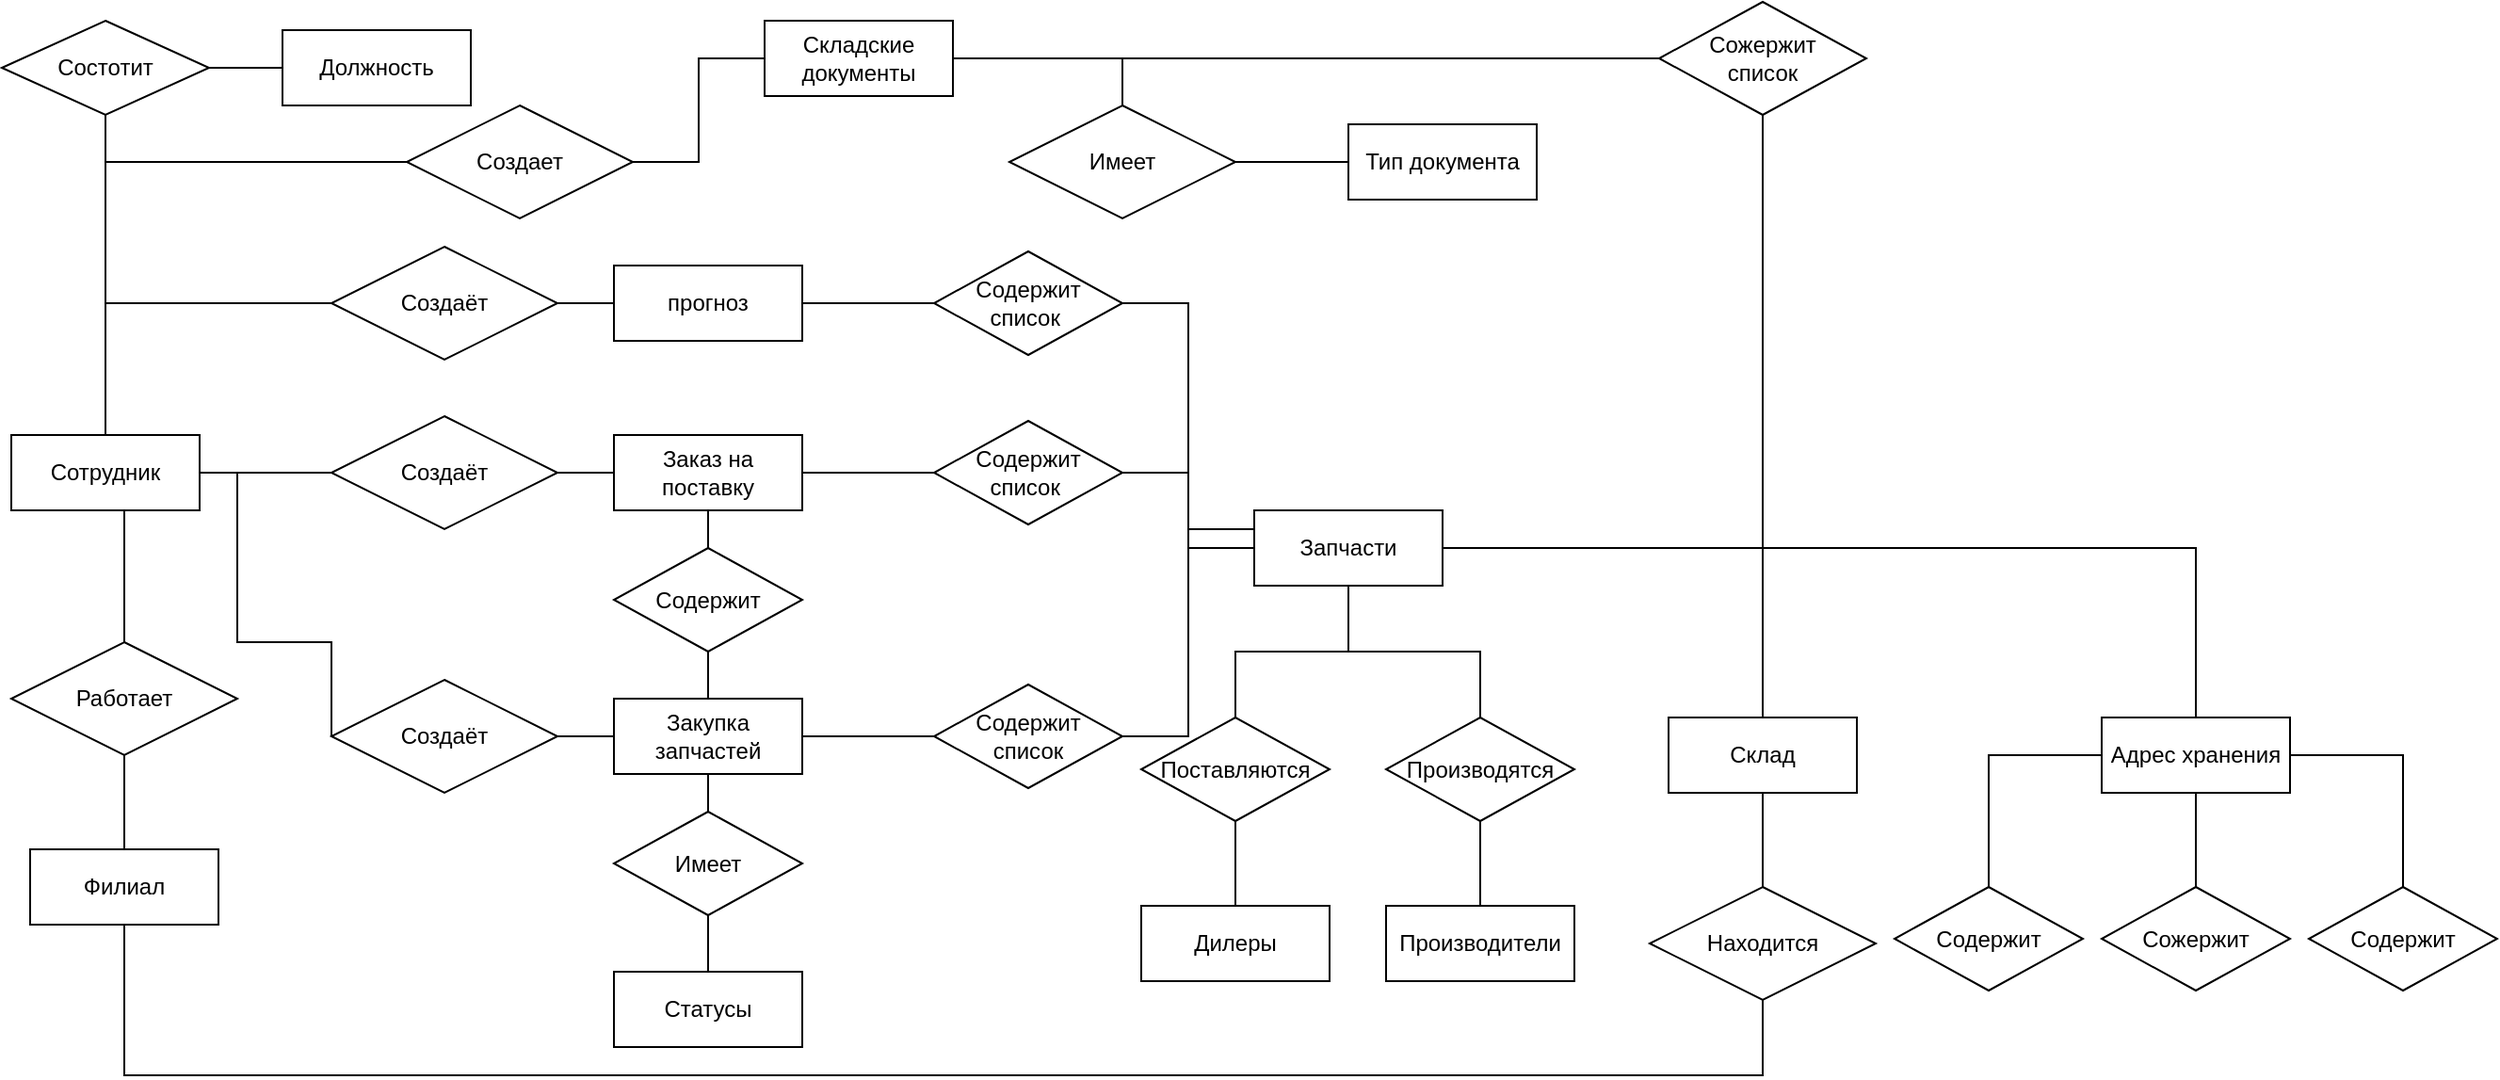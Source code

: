 <mxfile version="21.6.8" type="device">
  <diagram name="Страница — 1" id="rTAX4zm_ztd9nBIUN0mN">
    <mxGraphModel dx="1418" dy="828" grid="1" gridSize="10" guides="1" tooltips="1" connect="1" arrows="1" fold="1" page="1" pageScale="1" pageWidth="827" pageHeight="1169" math="0" shadow="0">
      <root>
        <mxCell id="0" />
        <mxCell id="1" parent="0" />
        <mxCell id="u-5vNotoUuFlNv7l3JVk-10" style="edgeStyle=orthogonalEdgeStyle;rounded=0;orthogonalLoop=1;jettySize=auto;html=1;entryX=0;entryY=0.5;entryDx=0;entryDy=0;endArrow=none;endFill=0;" parent="1" source="u-5vNotoUuFlNv7l3JVk-2" target="u-5vNotoUuFlNv7l3JVk-3" edge="1">
          <mxGeometry relative="1" as="geometry" />
        </mxCell>
        <mxCell id="u-5vNotoUuFlNv7l3JVk-14" style="rounded=0;orthogonalLoop=1;jettySize=auto;html=1;entryX=0.5;entryY=0;entryDx=0;entryDy=0;exitX=0.6;exitY=0.75;exitDx=0;exitDy=0;exitPerimeter=0;endArrow=none;endFill=0;" parent="1" source="u-5vNotoUuFlNv7l3JVk-2" target="u-5vNotoUuFlNv7l3JVk-8" edge="1">
          <mxGeometry relative="1" as="geometry" />
        </mxCell>
        <mxCell id="u-5vNotoUuFlNv7l3JVk-22" style="edgeStyle=orthogonalEdgeStyle;rounded=0;orthogonalLoop=1;jettySize=auto;html=1;entryX=0;entryY=0.5;entryDx=0;entryDy=0;endArrow=none;endFill=0;" parent="1" source="u-5vNotoUuFlNv7l3JVk-2" target="u-5vNotoUuFlNv7l3JVk-21" edge="1">
          <mxGeometry relative="1" as="geometry">
            <Array as="points">
              <mxPoint x="390" y="330" />
              <mxPoint x="390" y="420" />
            </Array>
          </mxGeometry>
        </mxCell>
        <mxCell id="u-5vNotoUuFlNv7l3JVk-32" style="edgeStyle=orthogonalEdgeStyle;rounded=0;orthogonalLoop=1;jettySize=auto;html=1;entryX=0;entryY=0.5;entryDx=0;entryDy=0;endArrow=none;endFill=0;" parent="1" source="u-5vNotoUuFlNv7l3JVk-2" target="u-5vNotoUuFlNv7l3JVk-24" edge="1">
          <mxGeometry relative="1" as="geometry">
            <Array as="points">
              <mxPoint x="320" y="165" />
            </Array>
          </mxGeometry>
        </mxCell>
        <mxCell id="rhHp7d02nl-HyTAbp77T-27" style="edgeStyle=orthogonalEdgeStyle;rounded=0;orthogonalLoop=1;jettySize=auto;html=1;entryX=0;entryY=0.5;entryDx=0;entryDy=0;endArrow=none;endFill=0;" parent="1" source="u-5vNotoUuFlNv7l3JVk-2" target="rhHp7d02nl-HyTAbp77T-24" edge="1">
          <mxGeometry relative="1" as="geometry">
            <Array as="points">
              <mxPoint x="320" y="240" />
            </Array>
          </mxGeometry>
        </mxCell>
        <mxCell id="mm0qBusBZBHqJ1yEfWo5-28" style="edgeStyle=orthogonalEdgeStyle;rounded=0;orthogonalLoop=1;jettySize=auto;html=1;entryX=0.5;entryY=1;entryDx=0;entryDy=0;endArrow=none;endFill=0;" parent="1" source="u-5vNotoUuFlNv7l3JVk-2" target="u-5vNotoUuFlNv7l3JVk-16" edge="1">
          <mxGeometry relative="1" as="geometry" />
        </mxCell>
        <mxCell id="u-5vNotoUuFlNv7l3JVk-2" value="Сотрудник" style="whiteSpace=wrap;html=1;align=center;" parent="1" vertex="1">
          <mxGeometry x="270" y="310" width="100" height="40" as="geometry" />
        </mxCell>
        <mxCell id="u-5vNotoUuFlNv7l3JVk-13" style="edgeStyle=orthogonalEdgeStyle;rounded=0;orthogonalLoop=1;jettySize=auto;html=1;entryX=0;entryY=0.5;entryDx=0;entryDy=0;endArrow=none;endFill=0;" parent="1" source="u-5vNotoUuFlNv7l3JVk-3" target="u-5vNotoUuFlNv7l3JVk-6" edge="1">
          <mxGeometry relative="1" as="geometry" />
        </mxCell>
        <mxCell id="u-5vNotoUuFlNv7l3JVk-3" value="Создаёт" style="shape=rhombus;perimeter=rhombusPerimeter;whiteSpace=wrap;html=1;align=center;" parent="1" vertex="1">
          <mxGeometry x="440" y="300" width="120" height="60" as="geometry" />
        </mxCell>
        <mxCell id="rhHp7d02nl-HyTAbp77T-4" style="edgeStyle=orthogonalEdgeStyle;rounded=0;orthogonalLoop=1;jettySize=auto;html=1;entryX=0.07;entryY=0.5;entryDx=0;entryDy=0;entryPerimeter=0;endArrow=none;endFill=0;" parent="1" source="u-5vNotoUuFlNv7l3JVk-6" target="rhHp7d02nl-HyTAbp77T-2" edge="1">
          <mxGeometry relative="1" as="geometry" />
        </mxCell>
        <mxCell id="u-5vNotoUuFlNv7l3JVk-6" value="Заказ на поставку" style="whiteSpace=wrap;html=1;align=center;" parent="1" vertex="1">
          <mxGeometry x="590" y="310" width="100" height="40" as="geometry" />
        </mxCell>
        <mxCell id="u-5vNotoUuFlNv7l3JVk-7" value="Филиал" style="whiteSpace=wrap;html=1;align=center;" parent="1" vertex="1">
          <mxGeometry x="280" y="530" width="100" height="40" as="geometry" />
        </mxCell>
        <mxCell id="u-5vNotoUuFlNv7l3JVk-15" style="edgeStyle=orthogonalEdgeStyle;rounded=0;orthogonalLoop=1;jettySize=auto;html=1;endArrow=none;endFill=0;" parent="1" source="u-5vNotoUuFlNv7l3JVk-8" target="u-5vNotoUuFlNv7l3JVk-7" edge="1">
          <mxGeometry relative="1" as="geometry" />
        </mxCell>
        <mxCell id="u-5vNotoUuFlNv7l3JVk-8" value="Работает" style="shape=rhombus;perimeter=rhombusPerimeter;whiteSpace=wrap;html=1;align=center;rotation=0;" parent="1" vertex="1">
          <mxGeometry x="270" y="420" width="120" height="60" as="geometry" />
        </mxCell>
        <mxCell id="mm0qBusBZBHqJ1yEfWo5-29" style="edgeStyle=orthogonalEdgeStyle;rounded=0;orthogonalLoop=1;jettySize=auto;html=1;entryX=0;entryY=0.5;entryDx=0;entryDy=0;endArrow=none;endFill=0;" parent="1" source="u-5vNotoUuFlNv7l3JVk-16" target="u-5vNotoUuFlNv7l3JVk-18" edge="1">
          <mxGeometry relative="1" as="geometry">
            <mxPoint x="430" y="110" as="targetPoint" />
          </mxGeometry>
        </mxCell>
        <mxCell id="u-5vNotoUuFlNv7l3JVk-16" value="Состотит" style="shape=rhombus;perimeter=rhombusPerimeter;whiteSpace=wrap;html=1;align=center;" parent="1" vertex="1">
          <mxGeometry x="265" y="90" width="110" height="50" as="geometry" />
        </mxCell>
        <mxCell id="u-5vNotoUuFlNv7l3JVk-18" value="Должность" style="whiteSpace=wrap;html=1;align=center;" parent="1" vertex="1">
          <mxGeometry x="414" y="95" width="100" height="40" as="geometry" />
        </mxCell>
        <mxCell id="rhHp7d02nl-HyTAbp77T-5" style="edgeStyle=orthogonalEdgeStyle;rounded=0;orthogonalLoop=1;jettySize=auto;html=1;entryX=0;entryY=0.5;entryDx=0;entryDy=0;endArrow=none;endFill=0;" parent="1" source="u-5vNotoUuFlNv7l3JVk-20" target="rhHp7d02nl-HyTAbp77T-3" edge="1">
          <mxGeometry relative="1" as="geometry">
            <mxPoint x="740" y="470" as="targetPoint" />
          </mxGeometry>
        </mxCell>
        <mxCell id="rhHp7d02nl-HyTAbp77T-10" style="edgeStyle=orthogonalEdgeStyle;rounded=0;orthogonalLoop=1;jettySize=auto;html=1;endArrow=none;endFill=0;" parent="1" source="u-5vNotoUuFlNv7l3JVk-20" target="rhHp7d02nl-HyTAbp77T-9" edge="1">
          <mxGeometry relative="1" as="geometry" />
        </mxCell>
        <mxCell id="u-5vNotoUuFlNv7l3JVk-20" value="Закупка запчастей" style="whiteSpace=wrap;html=1;align=center;" parent="1" vertex="1">
          <mxGeometry x="590" y="450" width="100" height="40" as="geometry" />
        </mxCell>
        <mxCell id="u-5vNotoUuFlNv7l3JVk-23" style="edgeStyle=orthogonalEdgeStyle;rounded=0;orthogonalLoop=1;jettySize=auto;html=1;endArrow=none;endFill=0;" parent="1" source="u-5vNotoUuFlNv7l3JVk-21" target="u-5vNotoUuFlNv7l3JVk-20" edge="1">
          <mxGeometry relative="1" as="geometry" />
        </mxCell>
        <mxCell id="u-5vNotoUuFlNv7l3JVk-21" value="Создаёт" style="shape=rhombus;perimeter=rhombusPerimeter;whiteSpace=wrap;html=1;align=center;" parent="1" vertex="1">
          <mxGeometry x="440" y="440" width="120" height="60" as="geometry" />
        </mxCell>
        <mxCell id="u-5vNotoUuFlNv7l3JVk-33" style="edgeStyle=orthogonalEdgeStyle;rounded=0;orthogonalLoop=1;jettySize=auto;html=1;entryX=0;entryY=0.5;entryDx=0;entryDy=0;endArrow=none;endFill=0;" parent="1" source="u-5vNotoUuFlNv7l3JVk-24" target="u-5vNotoUuFlNv7l3JVk-25" edge="1">
          <mxGeometry relative="1" as="geometry" />
        </mxCell>
        <mxCell id="u-5vNotoUuFlNv7l3JVk-24" value="Создает" style="shape=rhombus;perimeter=rhombusPerimeter;whiteSpace=wrap;html=1;align=center;" parent="1" vertex="1">
          <mxGeometry x="480" y="135" width="120" height="60" as="geometry" />
        </mxCell>
        <mxCell id="mm0qBusBZBHqJ1yEfWo5-18" value="" style="edgeStyle=orthogonalEdgeStyle;rounded=0;orthogonalLoop=1;jettySize=auto;html=1;endArrow=none;endFill=0;" parent="1" source="u-5vNotoUuFlNv7l3JVk-25" target="mm0qBusBZBHqJ1yEfWo5-17" edge="1">
          <mxGeometry relative="1" as="geometry" />
        </mxCell>
        <mxCell id="mm0qBusBZBHqJ1yEfWo5-30" style="edgeStyle=orthogonalEdgeStyle;rounded=0;orthogonalLoop=1;jettySize=auto;html=1;entryX=0.5;entryY=0;entryDx=0;entryDy=0;endArrow=none;endFill=0;" parent="1" source="u-5vNotoUuFlNv7l3JVk-25" target="mm0qBusBZBHqJ1yEfWo5-25" edge="1">
          <mxGeometry relative="1" as="geometry" />
        </mxCell>
        <mxCell id="u-5vNotoUuFlNv7l3JVk-25" value="Складские документы" style="whiteSpace=wrap;html=1;align=center;" parent="1" vertex="1">
          <mxGeometry x="670" y="90" width="100" height="40" as="geometry" />
        </mxCell>
        <mxCell id="rhHp7d02nl-HyTAbp77T-20" style="edgeStyle=orthogonalEdgeStyle;rounded=0;orthogonalLoop=1;jettySize=auto;html=1;entryX=0.5;entryY=0;entryDx=0;entryDy=0;endArrow=none;endFill=0;" parent="1" source="rhHp7d02nl-HyTAbp77T-1" target="rhHp7d02nl-HyTAbp77T-17" edge="1">
          <mxGeometry relative="1" as="geometry" />
        </mxCell>
        <mxCell id="rhHp7d02nl-HyTAbp77T-21" style="edgeStyle=orthogonalEdgeStyle;rounded=0;orthogonalLoop=1;jettySize=auto;html=1;entryX=0.5;entryY=0;entryDx=0;entryDy=0;endArrow=none;endFill=0;" parent="1" source="rhHp7d02nl-HyTAbp77T-1" target="rhHp7d02nl-HyTAbp77T-16" edge="1">
          <mxGeometry relative="1" as="geometry" />
        </mxCell>
        <mxCell id="rhHp7d02nl-HyTAbp77T-1" value="Запчасти" style="whiteSpace=wrap;html=1;align=center;" parent="1" vertex="1">
          <mxGeometry x="930" y="350" width="100" height="40" as="geometry" />
        </mxCell>
        <mxCell id="rhHp7d02nl-HyTAbp77T-6" style="edgeStyle=orthogonalEdgeStyle;rounded=0;orthogonalLoop=1;jettySize=auto;html=1;endArrow=none;endFill=0;" parent="1" source="rhHp7d02nl-HyTAbp77T-2" target="rhHp7d02nl-HyTAbp77T-1" edge="1">
          <mxGeometry relative="1" as="geometry" />
        </mxCell>
        <mxCell id="rhHp7d02nl-HyTAbp77T-2" value="Содержит список&amp;nbsp;" style="shape=rhombus;perimeter=rhombusPerimeter;whiteSpace=wrap;html=1;align=center;" parent="1" vertex="1">
          <mxGeometry x="760" y="302.5" width="100" height="55" as="geometry" />
        </mxCell>
        <mxCell id="rhHp7d02nl-HyTAbp77T-7" style="edgeStyle=orthogonalEdgeStyle;rounded=0;orthogonalLoop=1;jettySize=auto;html=1;entryX=0;entryY=0.25;entryDx=0;entryDy=0;endArrow=none;endFill=0;" parent="1" source="rhHp7d02nl-HyTAbp77T-3" target="rhHp7d02nl-HyTAbp77T-1" edge="1">
          <mxGeometry relative="1" as="geometry" />
        </mxCell>
        <mxCell id="rhHp7d02nl-HyTAbp77T-3" value="Содержит &lt;br&gt;список" style="shape=rhombus;perimeter=rhombusPerimeter;whiteSpace=wrap;html=1;align=center;" parent="1" vertex="1">
          <mxGeometry x="760" y="442.5" width="100" height="55" as="geometry" />
        </mxCell>
        <mxCell id="rhHp7d02nl-HyTAbp77T-8" value="Статусы" style="whiteSpace=wrap;html=1;align=center;" parent="1" vertex="1">
          <mxGeometry x="590" y="595" width="100" height="40" as="geometry" />
        </mxCell>
        <mxCell id="rhHp7d02nl-HyTAbp77T-11" style="edgeStyle=orthogonalEdgeStyle;rounded=0;orthogonalLoop=1;jettySize=auto;html=1;entryX=0.5;entryY=0;entryDx=0;entryDy=0;endArrow=none;endFill=0;" parent="1" source="rhHp7d02nl-HyTAbp77T-9" target="rhHp7d02nl-HyTAbp77T-8" edge="1">
          <mxGeometry relative="1" as="geometry" />
        </mxCell>
        <mxCell id="rhHp7d02nl-HyTAbp77T-9" value="Имеет" style="shape=rhombus;perimeter=rhombusPerimeter;whiteSpace=wrap;html=1;align=center;" parent="1" vertex="1">
          <mxGeometry x="590" y="510" width="100" height="55" as="geometry" />
        </mxCell>
        <mxCell id="rhHp7d02nl-HyTAbp77T-23" style="edgeStyle=orthogonalEdgeStyle;rounded=0;orthogonalLoop=1;jettySize=auto;html=1;entryX=0.5;entryY=0;entryDx=0;entryDy=0;endArrow=none;endFill=0;" parent="1" source="rhHp7d02nl-HyTAbp77T-16" target="rhHp7d02nl-HyTAbp77T-19" edge="1">
          <mxGeometry relative="1" as="geometry" />
        </mxCell>
        <mxCell id="rhHp7d02nl-HyTAbp77T-16" value="Производятся" style="shape=rhombus;perimeter=rhombusPerimeter;whiteSpace=wrap;html=1;align=center;" parent="1" vertex="1">
          <mxGeometry x="1000" y="460" width="100" height="55" as="geometry" />
        </mxCell>
        <mxCell id="rhHp7d02nl-HyTAbp77T-22" style="edgeStyle=orthogonalEdgeStyle;rounded=0;orthogonalLoop=1;jettySize=auto;html=1;entryX=0.5;entryY=0;entryDx=0;entryDy=0;endArrow=none;endFill=0;" parent="1" source="rhHp7d02nl-HyTAbp77T-17" target="rhHp7d02nl-HyTAbp77T-18" edge="1">
          <mxGeometry relative="1" as="geometry" />
        </mxCell>
        <mxCell id="rhHp7d02nl-HyTAbp77T-17" value="Поставляются" style="shape=rhombus;perimeter=rhombusPerimeter;whiteSpace=wrap;html=1;align=center;" parent="1" vertex="1">
          <mxGeometry x="870" y="460" width="100" height="55" as="geometry" />
        </mxCell>
        <mxCell id="rhHp7d02nl-HyTAbp77T-18" value="Дилеры" style="whiteSpace=wrap;html=1;align=center;" parent="1" vertex="1">
          <mxGeometry x="870" y="560" width="100" height="40" as="geometry" />
        </mxCell>
        <mxCell id="rhHp7d02nl-HyTAbp77T-19" value="Производители" style="whiteSpace=wrap;html=1;align=center;" parent="1" vertex="1">
          <mxGeometry x="1000" y="560" width="100" height="40" as="geometry" />
        </mxCell>
        <mxCell id="rhHp7d02nl-HyTAbp77T-28" style="edgeStyle=orthogonalEdgeStyle;rounded=0;orthogonalLoop=1;jettySize=auto;html=1;entryX=0;entryY=0.5;entryDx=0;entryDy=0;endArrow=none;endFill=0;" parent="1" source="rhHp7d02nl-HyTAbp77T-24" target="rhHp7d02nl-HyTAbp77T-25" edge="1">
          <mxGeometry relative="1" as="geometry" />
        </mxCell>
        <mxCell id="rhHp7d02nl-HyTAbp77T-24" value="Создаёт" style="shape=rhombus;perimeter=rhombusPerimeter;whiteSpace=wrap;html=1;align=center;" parent="1" vertex="1">
          <mxGeometry x="440" y="210" width="120" height="60" as="geometry" />
        </mxCell>
        <mxCell id="rhHp7d02nl-HyTAbp77T-29" style="edgeStyle=orthogonalEdgeStyle;rounded=0;orthogonalLoop=1;jettySize=auto;html=1;entryX=0;entryY=0.5;entryDx=0;entryDy=0;endArrow=none;endFill=0;" parent="1" source="rhHp7d02nl-HyTAbp77T-25" target="rhHp7d02nl-HyTAbp77T-26" edge="1">
          <mxGeometry relative="1" as="geometry">
            <Array as="points">
              <mxPoint x="730" y="240" />
              <mxPoint x="730" y="240" />
            </Array>
          </mxGeometry>
        </mxCell>
        <mxCell id="rhHp7d02nl-HyTAbp77T-25" value="прогноз" style="whiteSpace=wrap;html=1;align=center;" parent="1" vertex="1">
          <mxGeometry x="590" y="220" width="100" height="40" as="geometry" />
        </mxCell>
        <mxCell id="rhHp7d02nl-HyTAbp77T-30" style="edgeStyle=orthogonalEdgeStyle;rounded=0;orthogonalLoop=1;jettySize=auto;html=1;entryX=0;entryY=0.25;entryDx=0;entryDy=0;endArrow=none;endFill=0;" parent="1" source="rhHp7d02nl-HyTAbp77T-26" target="rhHp7d02nl-HyTAbp77T-1" edge="1">
          <mxGeometry relative="1" as="geometry" />
        </mxCell>
        <mxCell id="rhHp7d02nl-HyTAbp77T-26" value="Содержит список&amp;nbsp;" style="shape=rhombus;perimeter=rhombusPerimeter;whiteSpace=wrap;html=1;align=center;" parent="1" vertex="1">
          <mxGeometry x="760" y="212.5" width="100" height="55" as="geometry" />
        </mxCell>
        <mxCell id="mm0qBusBZBHqJ1yEfWo5-6" style="edgeStyle=orthogonalEdgeStyle;rounded=0;orthogonalLoop=1;jettySize=auto;html=1;endArrow=none;endFill=0;entryX=0.5;entryY=0;entryDx=0;entryDy=0;" parent="1" source="mm0qBusBZBHqJ1yEfWo5-1" target="mm0qBusBZBHqJ1yEfWo5-2" edge="1">
          <mxGeometry relative="1" as="geometry">
            <mxPoint x="1290" y="520" as="targetPoint" />
          </mxGeometry>
        </mxCell>
        <mxCell id="mm0qBusBZBHqJ1yEfWo5-1" value="Склад" style="whiteSpace=wrap;html=1;align=center;" parent="1" vertex="1">
          <mxGeometry x="1150" y="460" width="100" height="40" as="geometry" />
        </mxCell>
        <mxCell id="mm0qBusBZBHqJ1yEfWo5-8" style="edgeStyle=orthogonalEdgeStyle;rounded=0;orthogonalLoop=1;jettySize=auto;html=1;entryX=0.5;entryY=1;entryDx=0;entryDy=0;exitX=0.5;exitY=1;exitDx=0;exitDy=0;endArrow=none;endFill=0;" parent="1" source="mm0qBusBZBHqJ1yEfWo5-2" target="u-5vNotoUuFlNv7l3JVk-7" edge="1">
          <mxGeometry relative="1" as="geometry">
            <Array as="points">
              <mxPoint x="1200" y="650" />
              <mxPoint x="330" y="650" />
            </Array>
          </mxGeometry>
        </mxCell>
        <mxCell id="mm0qBusBZBHqJ1yEfWo5-2" value="Находится" style="shape=rhombus;perimeter=rhombusPerimeter;whiteSpace=wrap;html=1;align=center;rotation=0;" parent="1" vertex="1">
          <mxGeometry x="1140" y="550" width="120" height="60" as="geometry" />
        </mxCell>
        <mxCell id="mm0qBusBZBHqJ1yEfWo5-14" style="edgeStyle=orthogonalEdgeStyle;rounded=0;orthogonalLoop=1;jettySize=auto;html=1;endArrow=none;endFill=0;" parent="1" source="mm0qBusBZBHqJ1yEfWo5-10" target="mm0qBusBZBHqJ1yEfWo5-11" edge="1">
          <mxGeometry relative="1" as="geometry" />
        </mxCell>
        <mxCell id="mm0qBusBZBHqJ1yEfWo5-15" style="edgeStyle=orthogonalEdgeStyle;rounded=0;orthogonalLoop=1;jettySize=auto;html=1;entryX=0.5;entryY=0;entryDx=0;entryDy=0;endArrow=none;endFill=0;" parent="1" source="mm0qBusBZBHqJ1yEfWo5-10" target="mm0qBusBZBHqJ1yEfWo5-12" edge="1">
          <mxGeometry relative="1" as="geometry" />
        </mxCell>
        <mxCell id="mm0qBusBZBHqJ1yEfWo5-16" style="edgeStyle=orthogonalEdgeStyle;rounded=0;orthogonalLoop=1;jettySize=auto;html=1;entryX=0.5;entryY=0;entryDx=0;entryDy=0;endArrow=none;endFill=0;" parent="1" source="mm0qBusBZBHqJ1yEfWo5-10" target="mm0qBusBZBHqJ1yEfWo5-13" edge="1">
          <mxGeometry relative="1" as="geometry" />
        </mxCell>
        <mxCell id="mm0qBusBZBHqJ1yEfWo5-10" value="Адрес хранения" style="whiteSpace=wrap;html=1;align=center;" parent="1" vertex="1">
          <mxGeometry x="1380" y="460" width="100" height="40" as="geometry" />
        </mxCell>
        <mxCell id="mm0qBusBZBHqJ1yEfWo5-11" value="Содержит" style="shape=rhombus;perimeter=rhombusPerimeter;whiteSpace=wrap;html=1;align=center;" parent="1" vertex="1">
          <mxGeometry x="1270" y="550" width="100" height="55" as="geometry" />
        </mxCell>
        <mxCell id="mm0qBusBZBHqJ1yEfWo5-12" value="Сожержит" style="shape=rhombus;perimeter=rhombusPerimeter;whiteSpace=wrap;html=1;align=center;" parent="1" vertex="1">
          <mxGeometry x="1380" y="550" width="100" height="55" as="geometry" />
        </mxCell>
        <mxCell id="mm0qBusBZBHqJ1yEfWo5-13" value="Содержит" style="shape=rhombus;perimeter=rhombusPerimeter;whiteSpace=wrap;html=1;align=center;" parent="1" vertex="1">
          <mxGeometry x="1490" y="550" width="100" height="55" as="geometry" />
        </mxCell>
        <mxCell id="mm0qBusBZBHqJ1yEfWo5-19" style="edgeStyle=orthogonalEdgeStyle;rounded=0;orthogonalLoop=1;jettySize=auto;html=1;endArrow=none;endFill=0;" parent="1" source="mm0qBusBZBHqJ1yEfWo5-17" target="mm0qBusBZBHqJ1yEfWo5-1" edge="1">
          <mxGeometry relative="1" as="geometry" />
        </mxCell>
        <mxCell id="mm0qBusBZBHqJ1yEfWo5-20" style="edgeStyle=orthogonalEdgeStyle;rounded=0;orthogonalLoop=1;jettySize=auto;html=1;entryX=1;entryY=0.5;entryDx=0;entryDy=0;endArrow=none;endFill=0;" parent="1" source="mm0qBusBZBHqJ1yEfWo5-17" target="rhHp7d02nl-HyTAbp77T-1" edge="1">
          <mxGeometry relative="1" as="geometry">
            <Array as="points">
              <mxPoint x="1200" y="370" />
            </Array>
          </mxGeometry>
        </mxCell>
        <mxCell id="mm0qBusBZBHqJ1yEfWo5-21" style="edgeStyle=orthogonalEdgeStyle;rounded=0;orthogonalLoop=1;jettySize=auto;html=1;endArrow=none;endFill=0;" parent="1" source="mm0qBusBZBHqJ1yEfWo5-17" target="mm0qBusBZBHqJ1yEfWo5-10" edge="1">
          <mxGeometry relative="1" as="geometry">
            <Array as="points">
              <mxPoint x="1200" y="370" />
              <mxPoint x="1430" y="370" />
            </Array>
          </mxGeometry>
        </mxCell>
        <mxCell id="mm0qBusBZBHqJ1yEfWo5-17" value="Сожержит &lt;br&gt;список" style="rhombus;whiteSpace=wrap;html=1;" parent="1" vertex="1">
          <mxGeometry x="1145" y="80" width="110" height="60" as="geometry" />
        </mxCell>
        <mxCell id="mm0qBusBZBHqJ1yEfWo5-23" value="Тип документа" style="whiteSpace=wrap;html=1;align=center;" parent="1" vertex="1">
          <mxGeometry x="980" y="145" width="100" height="40" as="geometry" />
        </mxCell>
        <mxCell id="mm0qBusBZBHqJ1yEfWo5-27" style="edgeStyle=orthogonalEdgeStyle;rounded=0;orthogonalLoop=1;jettySize=auto;html=1;entryX=0;entryY=0.5;entryDx=0;entryDy=0;endArrow=none;endFill=0;" parent="1" source="mm0qBusBZBHqJ1yEfWo5-25" target="mm0qBusBZBHqJ1yEfWo5-23" edge="1">
          <mxGeometry relative="1" as="geometry" />
        </mxCell>
        <mxCell id="mm0qBusBZBHqJ1yEfWo5-25" value="Имеет" style="shape=rhombus;perimeter=rhombusPerimeter;whiteSpace=wrap;html=1;align=center;" parent="1" vertex="1">
          <mxGeometry x="800" y="135" width="120" height="60" as="geometry" />
        </mxCell>
        <mxCell id="FWcL2EjOZqCgqhoCwvsI-3" style="edgeStyle=orthogonalEdgeStyle;rounded=0;orthogonalLoop=1;jettySize=auto;html=1;endArrow=none;endFill=0;" edge="1" parent="1" source="FWcL2EjOZqCgqhoCwvsI-2" target="u-5vNotoUuFlNv7l3JVk-6">
          <mxGeometry relative="1" as="geometry" />
        </mxCell>
        <mxCell id="FWcL2EjOZqCgqhoCwvsI-4" style="edgeStyle=orthogonalEdgeStyle;rounded=0;orthogonalLoop=1;jettySize=auto;html=1;endArrow=none;endFill=0;" edge="1" parent="1" source="FWcL2EjOZqCgqhoCwvsI-2" target="u-5vNotoUuFlNv7l3JVk-20">
          <mxGeometry relative="1" as="geometry" />
        </mxCell>
        <mxCell id="FWcL2EjOZqCgqhoCwvsI-2" value="Содержит" style="shape=rhombus;perimeter=rhombusPerimeter;whiteSpace=wrap;html=1;align=center;" vertex="1" parent="1">
          <mxGeometry x="590" y="370" width="100" height="55" as="geometry" />
        </mxCell>
      </root>
    </mxGraphModel>
  </diagram>
</mxfile>
